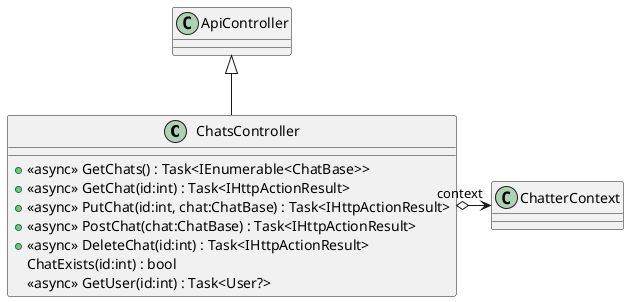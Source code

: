 @startuml
class ChatsController {
    + <<async>> GetChats() : Task<IEnumerable<ChatBase>>
    + <<async>> GetChat(id:int) : Task<IHttpActionResult>
    + <<async>> PutChat(id:int, chat:ChatBase) : Task<IHttpActionResult>
    + <<async>> PostChat(chat:ChatBase) : Task<IHttpActionResult>
    + <<async>> DeleteChat(id:int) : Task<IHttpActionResult>
    ChatExists(id:int) : bool
    <<async>> GetUser(id:int) : Task<User?>
}
ApiController <|-- ChatsController
ChatsController o-> "context" ChatterContext
@enduml
